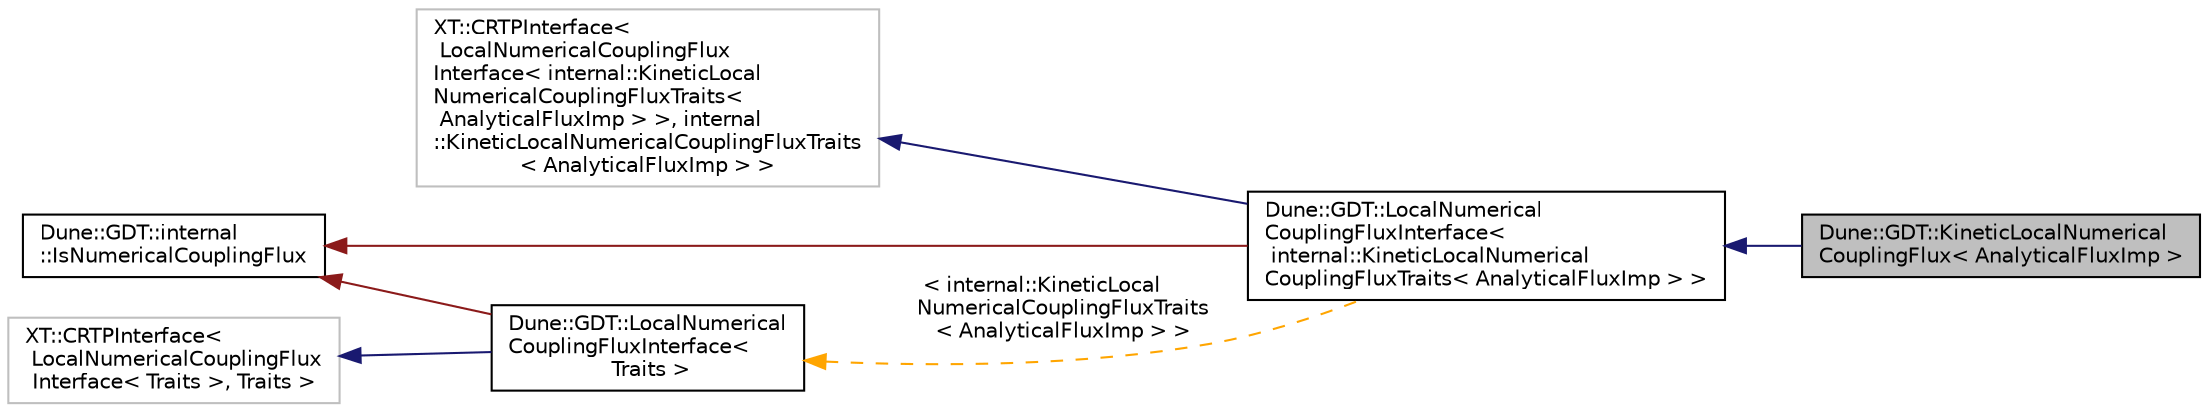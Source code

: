 digraph "Dune::GDT::KineticLocalNumericalCouplingFlux&lt; AnalyticalFluxImp &gt;"
{
  edge [fontname="Helvetica",fontsize="10",labelfontname="Helvetica",labelfontsize="10"];
  node [fontname="Helvetica",fontsize="10",shape=record];
  rankdir="LR";
  Node1 [label="Dune::GDT::KineticLocalNumerical\lCouplingFlux\< AnalyticalFluxImp \>",height=0.2,width=0.4,color="black", fillcolor="grey75", style="filled", fontcolor="black"];
  Node2 -> Node1 [dir="back",color="midnightblue",fontsize="10",style="solid",fontname="Helvetica"];
  Node2 [label="Dune::GDT::LocalNumerical\lCouplingFluxInterface\<\l internal::KineticLocalNumerical\lCouplingFluxTraits\< AnalyticalFluxImp \> \>",height=0.2,width=0.4,color="black", fillcolor="white", style="filled",URL="$a00358.html"];
  Node3 -> Node2 [dir="back",color="midnightblue",fontsize="10",style="solid",fontname="Helvetica"];
  Node3 [label="XT::CRTPInterface\<\l LocalNumericalCouplingFlux\lInterface\< internal::KineticLocal\lNumericalCouplingFluxTraits\<\l AnalyticalFluxImp \> \>, internal\l::KineticLocalNumericalCouplingFluxTraits\l\< AnalyticalFluxImp \> \>",height=0.2,width=0.4,color="grey75", fillcolor="white", style="filled"];
  Node4 -> Node2 [dir="back",color="firebrick4",fontsize="10",style="solid",fontname="Helvetica"];
  Node4 [label="Dune::GDT::internal\l::IsNumericalCouplingFlux",height=0.2,width=0.4,color="black", fillcolor="white", style="filled",URL="$a00236.html"];
  Node5 -> Node2 [dir="back",color="orange",fontsize="10",style="dashed",label=" \< internal::KineticLocal\lNumericalCouplingFluxTraits\l\< AnalyticalFluxImp \> \>" ,fontname="Helvetica"];
  Node5 [label="Dune::GDT::LocalNumerical\lCouplingFluxInterface\<\l Traits \>",height=0.2,width=0.4,color="black", fillcolor="white", style="filled",URL="$a00358.html"];
  Node6 -> Node5 [dir="back",color="midnightblue",fontsize="10",style="solid",fontname="Helvetica"];
  Node6 [label="XT::CRTPInterface\<\l LocalNumericalCouplingFlux\lInterface\< Traits \>, Traits \>",height=0.2,width=0.4,color="grey75", fillcolor="white", style="filled"];
  Node4 -> Node5 [dir="back",color="firebrick4",fontsize="10",style="solid",fontname="Helvetica"];
}
